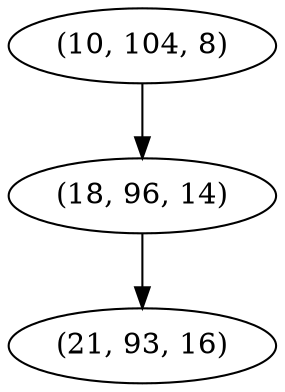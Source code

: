 digraph tree {
    "(10, 104, 8)";
    "(18, 96, 14)";
    "(21, 93, 16)";
    "(10, 104, 8)" -> "(18, 96, 14)";
    "(18, 96, 14)" -> "(21, 93, 16)";
}
